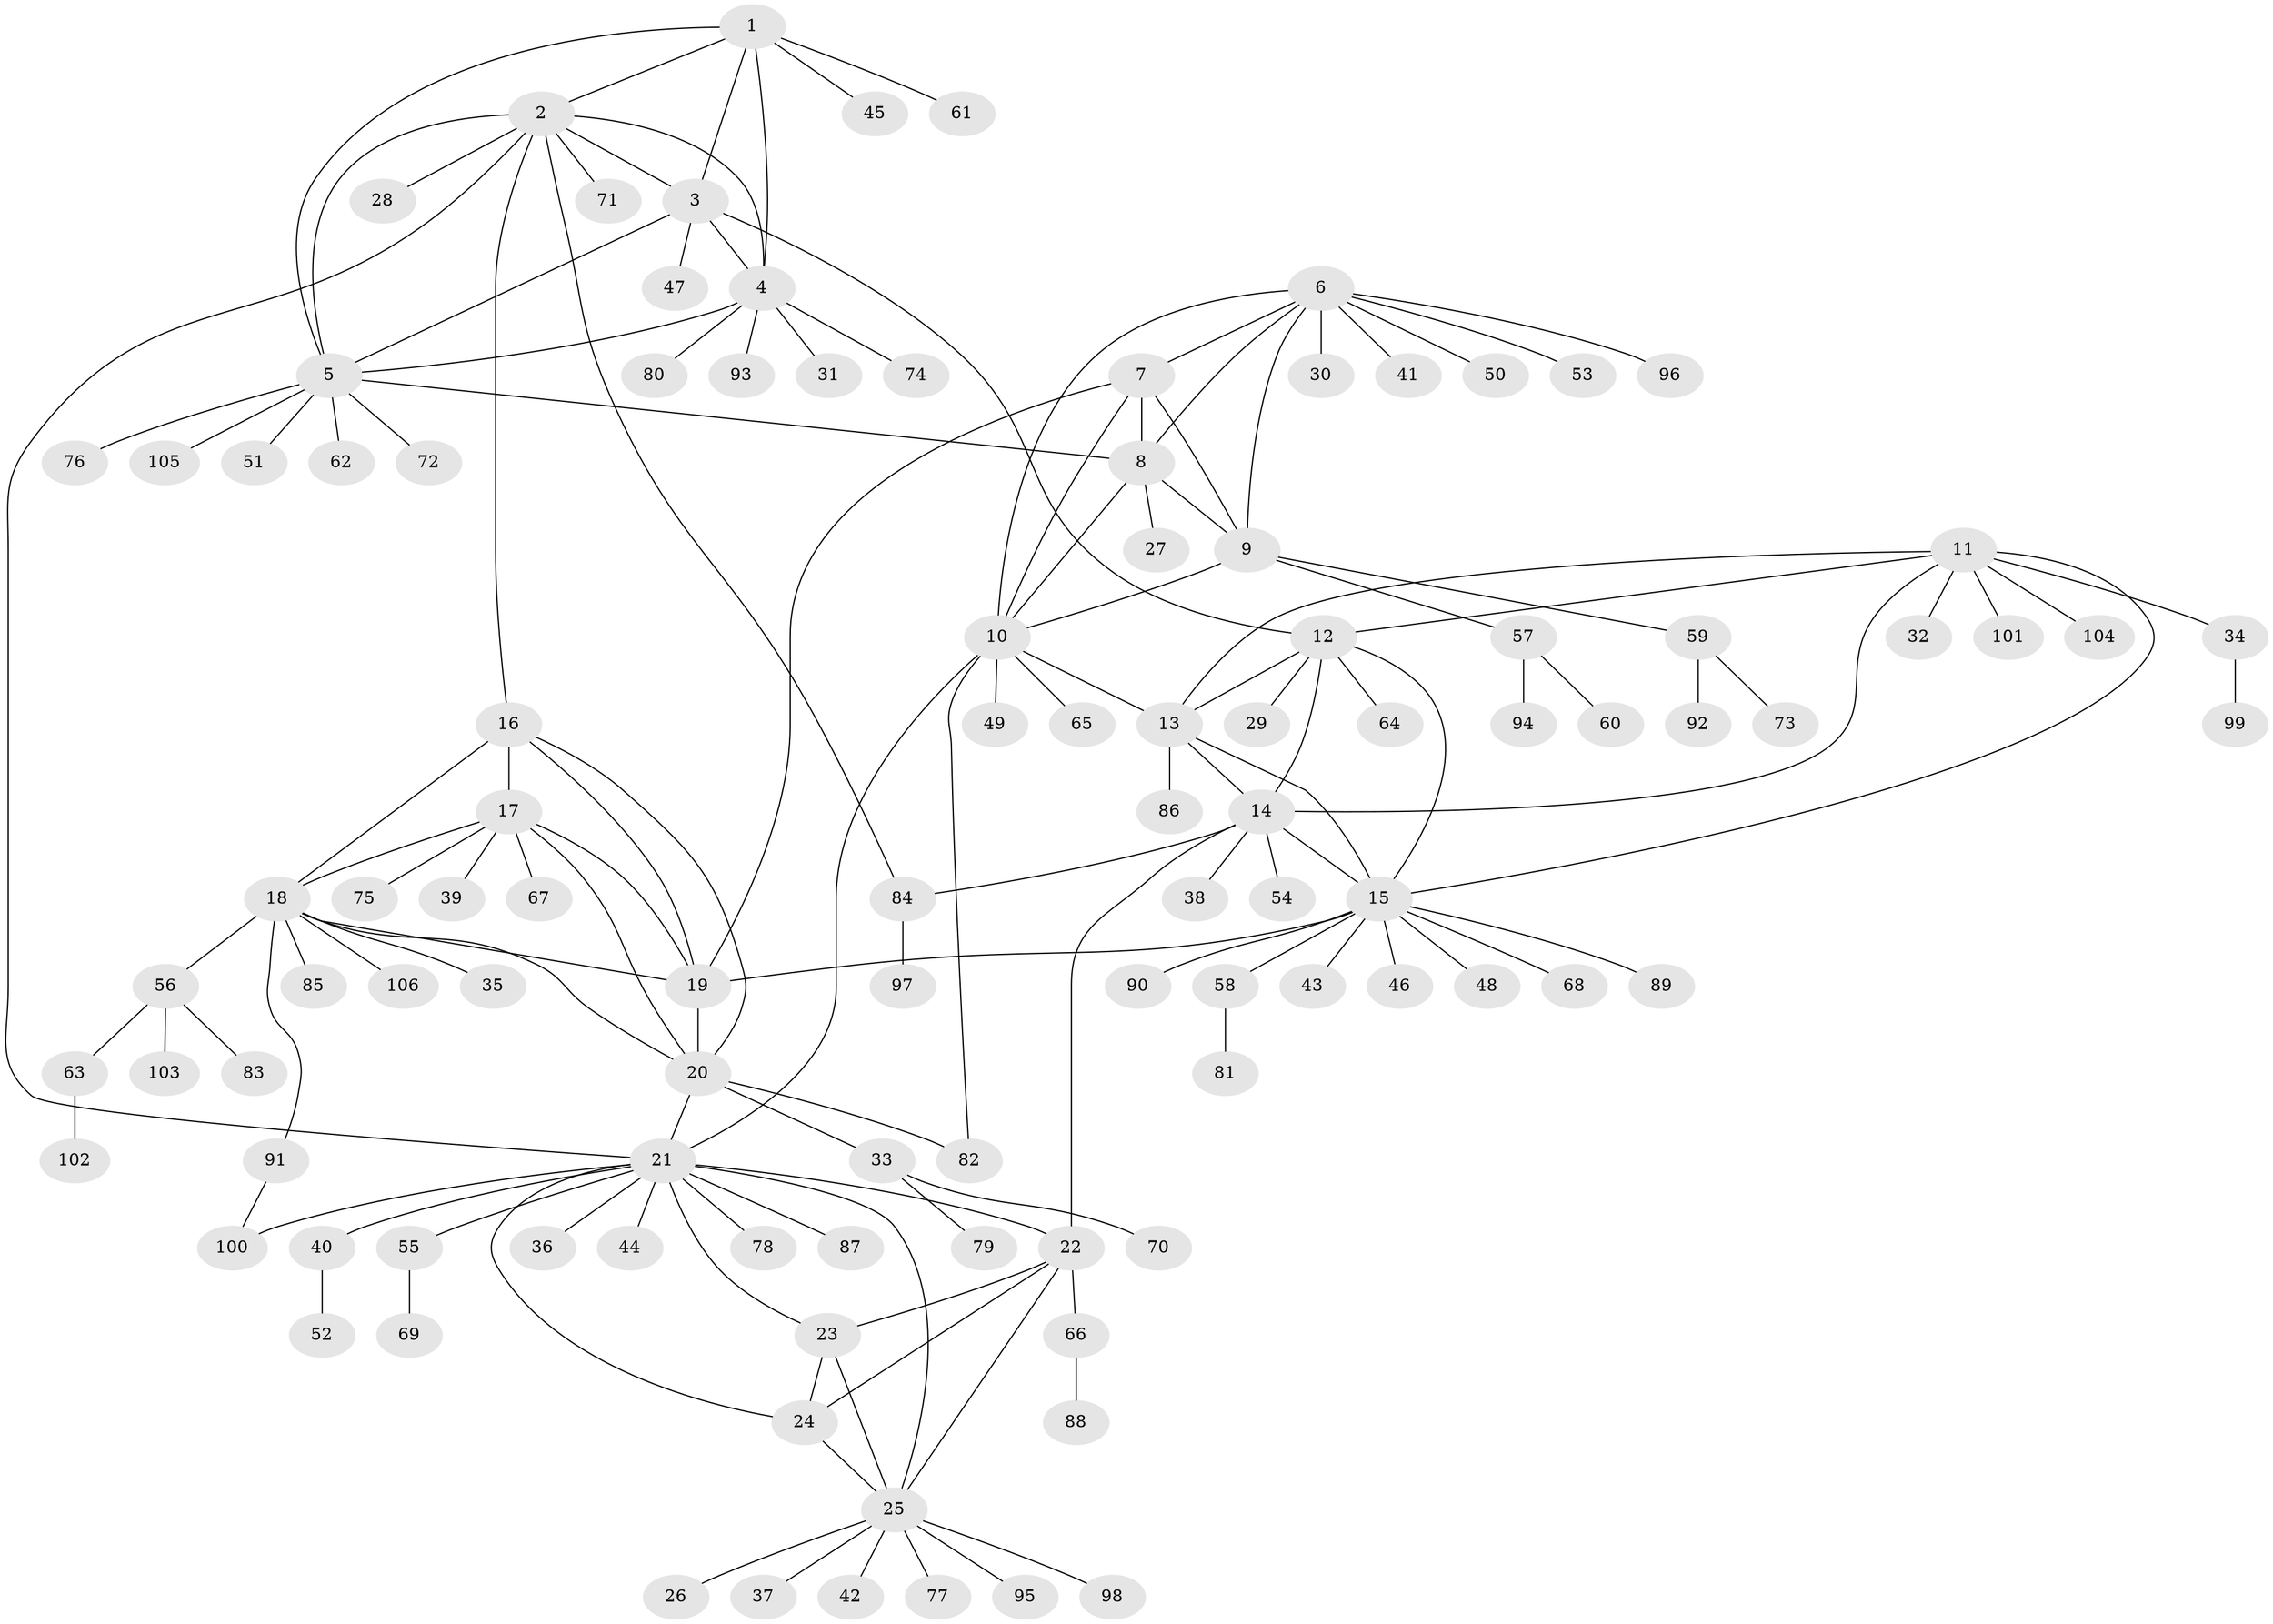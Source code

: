 // coarse degree distribution, {5: 0.08, 8: 0.04, 9: 0.04, 6: 0.05333333333333334, 7: 0.02666666666666667, 11: 0.013333333333333334, 2: 0.08, 13: 0.013333333333333334, 4: 0.02666666666666667, 1: 0.5866666666666667, 3: 0.04}
// Generated by graph-tools (version 1.1) at 2025/52/03/04/25 22:52:08]
// undirected, 106 vertices, 144 edges
graph export_dot {
  node [color=gray90,style=filled];
  1;
  2;
  3;
  4;
  5;
  6;
  7;
  8;
  9;
  10;
  11;
  12;
  13;
  14;
  15;
  16;
  17;
  18;
  19;
  20;
  21;
  22;
  23;
  24;
  25;
  26;
  27;
  28;
  29;
  30;
  31;
  32;
  33;
  34;
  35;
  36;
  37;
  38;
  39;
  40;
  41;
  42;
  43;
  44;
  45;
  46;
  47;
  48;
  49;
  50;
  51;
  52;
  53;
  54;
  55;
  56;
  57;
  58;
  59;
  60;
  61;
  62;
  63;
  64;
  65;
  66;
  67;
  68;
  69;
  70;
  71;
  72;
  73;
  74;
  75;
  76;
  77;
  78;
  79;
  80;
  81;
  82;
  83;
  84;
  85;
  86;
  87;
  88;
  89;
  90;
  91;
  92;
  93;
  94;
  95;
  96;
  97;
  98;
  99;
  100;
  101;
  102;
  103;
  104;
  105;
  106;
  1 -- 2;
  1 -- 3;
  1 -- 4;
  1 -- 5;
  1 -- 45;
  1 -- 61;
  2 -- 3;
  2 -- 4;
  2 -- 5;
  2 -- 16;
  2 -- 21;
  2 -- 28;
  2 -- 71;
  2 -- 84;
  3 -- 4;
  3 -- 5;
  3 -- 12;
  3 -- 47;
  4 -- 5;
  4 -- 31;
  4 -- 74;
  4 -- 80;
  4 -- 93;
  5 -- 8;
  5 -- 51;
  5 -- 62;
  5 -- 72;
  5 -- 76;
  5 -- 105;
  6 -- 7;
  6 -- 8;
  6 -- 9;
  6 -- 10;
  6 -- 30;
  6 -- 41;
  6 -- 50;
  6 -- 53;
  6 -- 96;
  7 -- 8;
  7 -- 9;
  7 -- 10;
  7 -- 19;
  8 -- 9;
  8 -- 10;
  8 -- 27;
  9 -- 10;
  9 -- 57;
  9 -- 59;
  10 -- 13;
  10 -- 21;
  10 -- 49;
  10 -- 65;
  10 -- 82;
  11 -- 12;
  11 -- 13;
  11 -- 14;
  11 -- 15;
  11 -- 32;
  11 -- 34;
  11 -- 101;
  11 -- 104;
  12 -- 13;
  12 -- 14;
  12 -- 15;
  12 -- 29;
  12 -- 64;
  13 -- 14;
  13 -- 15;
  13 -- 86;
  14 -- 15;
  14 -- 22;
  14 -- 38;
  14 -- 54;
  14 -- 84;
  15 -- 19;
  15 -- 43;
  15 -- 46;
  15 -- 48;
  15 -- 58;
  15 -- 68;
  15 -- 89;
  15 -- 90;
  16 -- 17;
  16 -- 18;
  16 -- 19;
  16 -- 20;
  17 -- 18;
  17 -- 19;
  17 -- 20;
  17 -- 39;
  17 -- 67;
  17 -- 75;
  18 -- 19;
  18 -- 20;
  18 -- 35;
  18 -- 56;
  18 -- 85;
  18 -- 91;
  18 -- 106;
  19 -- 20;
  20 -- 21;
  20 -- 33;
  20 -- 82;
  21 -- 22;
  21 -- 23;
  21 -- 24;
  21 -- 25;
  21 -- 36;
  21 -- 40;
  21 -- 44;
  21 -- 55;
  21 -- 78;
  21 -- 87;
  21 -- 100;
  22 -- 23;
  22 -- 24;
  22 -- 25;
  22 -- 66;
  23 -- 24;
  23 -- 25;
  24 -- 25;
  25 -- 26;
  25 -- 37;
  25 -- 42;
  25 -- 77;
  25 -- 95;
  25 -- 98;
  33 -- 70;
  33 -- 79;
  34 -- 99;
  40 -- 52;
  55 -- 69;
  56 -- 63;
  56 -- 83;
  56 -- 103;
  57 -- 60;
  57 -- 94;
  58 -- 81;
  59 -- 73;
  59 -- 92;
  63 -- 102;
  66 -- 88;
  84 -- 97;
  91 -- 100;
}
